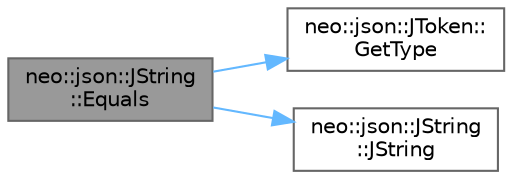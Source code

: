 digraph "neo::json::JString::Equals"
{
 // LATEX_PDF_SIZE
  bgcolor="transparent";
  edge [fontname=Helvetica,fontsize=10,labelfontname=Helvetica,labelfontsize=10];
  node [fontname=Helvetica,fontsize=10,shape=box,height=0.2,width=0.4];
  rankdir="LR";
  Node1 [id="Node000001",label="neo::json::JString\l::Equals",height=0.2,width=0.4,color="gray40", fillcolor="grey60", style="filled", fontcolor="black",tooltip="Checks if this token equals another token."];
  Node1 -> Node2 [id="edge1_Node000001_Node000002",color="steelblue1",style="solid",tooltip=" "];
  Node2 [id="Node000002",label="neo::json::JToken::\lGetType",height=0.2,width=0.4,color="grey40", fillcolor="white", style="filled",URL="$classneo_1_1json_1_1_j_token.html#a7ddf451a867dd8855212eb5a6d4667ef",tooltip="Gets the type of this token."];
  Node1 -> Node3 [id="edge2_Node000001_Node000003",color="steelblue1",style="solid",tooltip=" "];
  Node3 [id="Node000003",label="neo::json::JString\l::JString",height=0.2,width=0.4,color="grey40", fillcolor="white", style="filled",URL="$classneo_1_1json_1_1_j_string.html#aea50170a2a055e279d9604d811a6ac44",tooltip="Constructor."];
}
